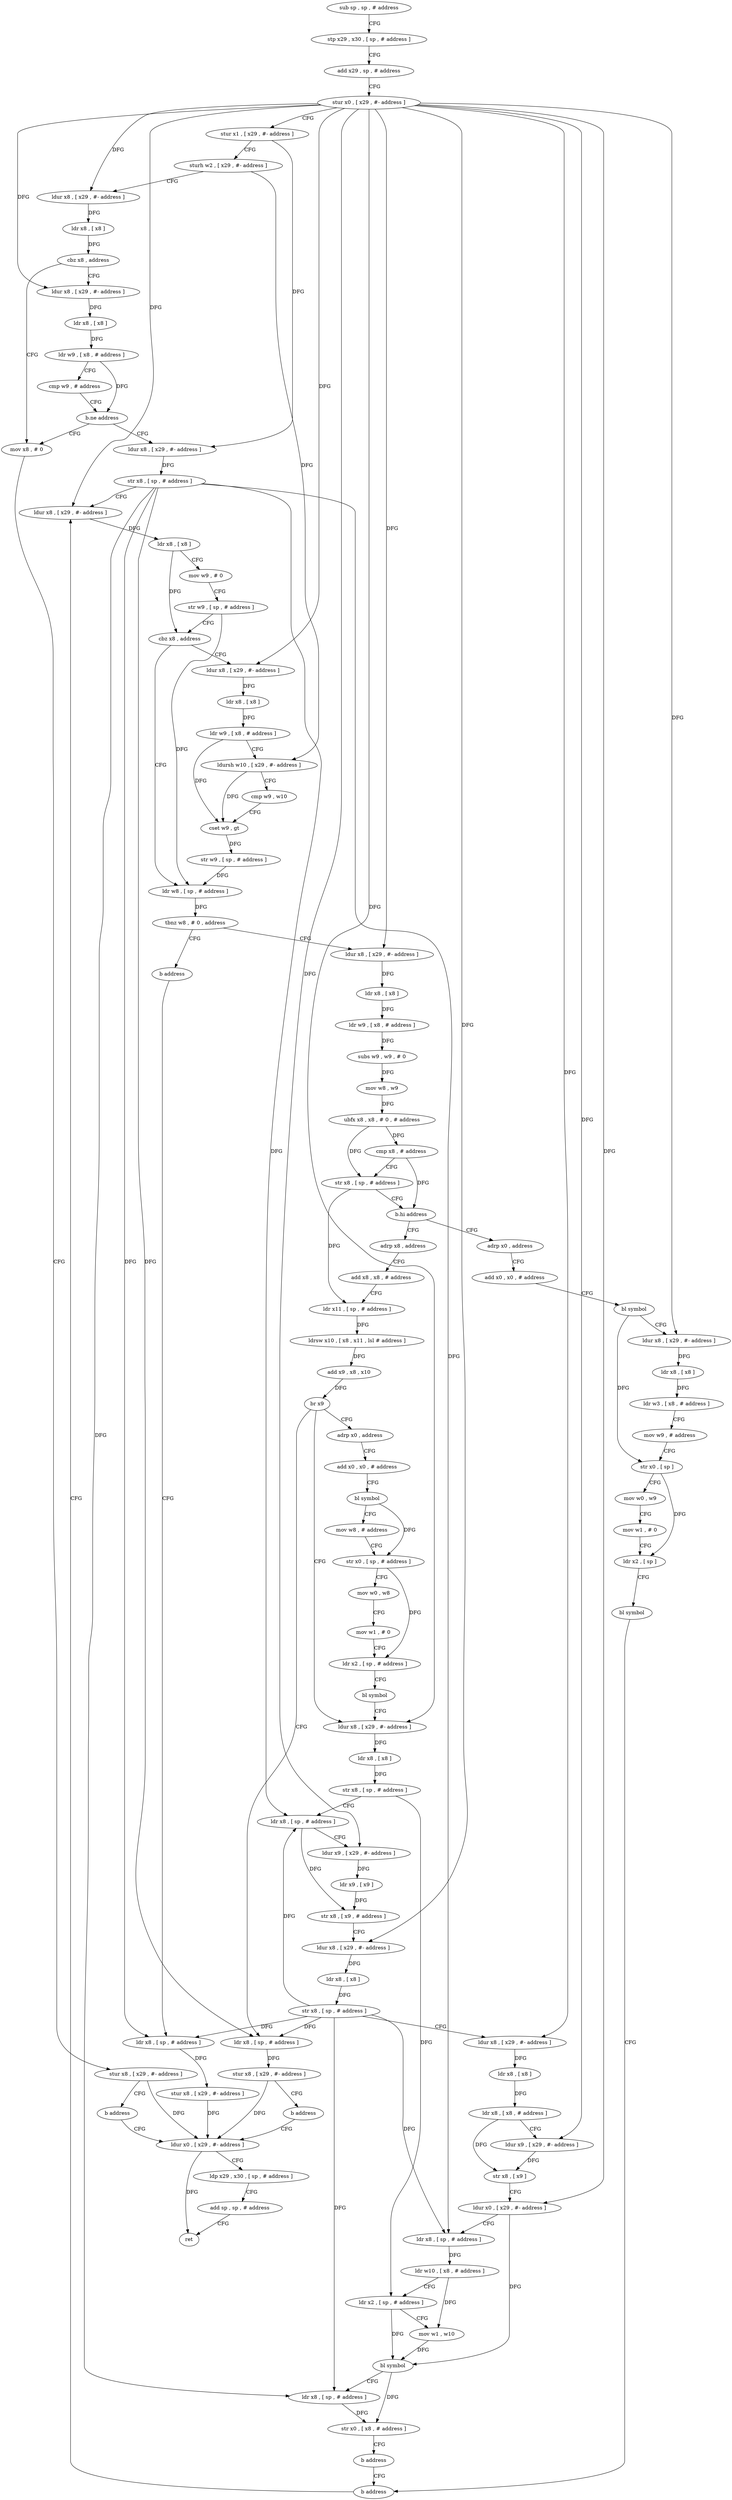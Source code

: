 digraph "func" {
"4239036" [label = "sub sp , sp , # address" ]
"4239040" [label = "stp x29 , x30 , [ sp , # address ]" ]
"4239044" [label = "add x29 , sp , # address" ]
"4239048" [label = "stur x0 , [ x29 , #- address ]" ]
"4239052" [label = "stur x1 , [ x29 , #- address ]" ]
"4239056" [label = "sturh w2 , [ x29 , #- address ]" ]
"4239060" [label = "ldur x8 , [ x29 , #- address ]" ]
"4239064" [label = "ldr x8 , [ x8 ]" ]
"4239068" [label = "cbz x8 , address" ]
"4239092" [label = "mov x8 , # 0" ]
"4239072" [label = "ldur x8 , [ x29 , #- address ]" ]
"4239096" [label = "stur x8 , [ x29 , #- address ]" ]
"4239100" [label = "b address" ]
"4239436" [label = "ldur x0 , [ x29 , #- address ]" ]
"4239076" [label = "ldr x8 , [ x8 ]" ]
"4239080" [label = "ldr w9 , [ x8 , # address ]" ]
"4239084" [label = "cmp w9 , # address" ]
"4239088" [label = "b.ne address" ]
"4239104" [label = "ldur x8 , [ x29 , #- address ]" ]
"4239440" [label = "ldp x29 , x30 , [ sp , # address ]" ]
"4239444" [label = "add sp , sp , # address" ]
"4239448" [label = "ret" ]
"4239108" [label = "str x8 , [ sp , # address ]" ]
"4239112" [label = "ldur x8 , [ x29 , #- address ]" ]
"4239160" [label = "ldr w8 , [ sp , # address ]" ]
"4239164" [label = "tbnz w8 , # 0 , address" ]
"4239172" [label = "ldur x8 , [ x29 , #- address ]" ]
"4239168" [label = "b address" ]
"4239132" [label = "ldur x8 , [ x29 , #- address ]" ]
"4239136" [label = "ldr x8 , [ x8 ]" ]
"4239140" [label = "ldr w9 , [ x8 , # address ]" ]
"4239144" [label = "ldursh w10 , [ x29 , #- address ]" ]
"4239148" [label = "cmp w9 , w10" ]
"4239152" [label = "cset w9 , gt" ]
"4239156" [label = "str w9 , [ sp , # address ]" ]
"4239176" [label = "ldr x8 , [ x8 ]" ]
"4239180" [label = "ldr w9 , [ x8 , # address ]" ]
"4239184" [label = "subs w9 , w9 , # 0" ]
"4239188" [label = "mov w8 , w9" ]
"4239192" [label = "ubfx x8 , x8 , # 0 , # address" ]
"4239196" [label = "cmp x8 , # address" ]
"4239200" [label = "str x8 , [ sp , # address ]" ]
"4239204" [label = "b.hi address" ]
"4239376" [label = "adrp x0 , address" ]
"4239208" [label = "adrp x8 , address" ]
"4239428" [label = "ldr x8 , [ sp , # address ]" ]
"4239380" [label = "add x0 , x0 , # address" ]
"4239384" [label = "bl symbol" ]
"4239388" [label = "ldur x8 , [ x29 , #- address ]" ]
"4239392" [label = "ldr x8 , [ x8 ]" ]
"4239396" [label = "ldr w3 , [ x8 , # address ]" ]
"4239400" [label = "mov w9 , # address" ]
"4239404" [label = "str x0 , [ sp ]" ]
"4239408" [label = "mov w0 , w9" ]
"4239412" [label = "mov w1 , # 0" ]
"4239416" [label = "ldr x2 , [ sp ]" ]
"4239420" [label = "bl symbol" ]
"4239424" [label = "b address" ]
"4239212" [label = "add x8 , x8 , # address" ]
"4239216" [label = "ldr x11 , [ sp , # address ]" ]
"4239220" [label = "ldrsw x10 , [ x8 , x11 , lsl # address ]" ]
"4239224" [label = "add x9 , x8 , x10" ]
"4239228" [label = "br x9" ]
"4239232" [label = "adrp x0 , address" ]
"4239268" [label = "ldur x8 , [ x29 , #- address ]" ]
"4239364" [label = "ldr x8 , [ sp , # address ]" ]
"4239432" [label = "stur x8 , [ x29 , #- address ]" ]
"4239116" [label = "ldr x8 , [ x8 ]" ]
"4239120" [label = "mov w9 , # 0" ]
"4239124" [label = "str w9 , [ sp , # address ]" ]
"4239128" [label = "cbz x8 , address" ]
"4239236" [label = "add x0 , x0 , # address" ]
"4239240" [label = "bl symbol" ]
"4239244" [label = "mov w8 , # address" ]
"4239248" [label = "str x0 , [ sp , # address ]" ]
"4239252" [label = "mov w0 , w8" ]
"4239256" [label = "mov w1 , # 0" ]
"4239260" [label = "ldr x2 , [ sp , # address ]" ]
"4239264" [label = "bl symbol" ]
"4239272" [label = "ldr x8 , [ x8 ]" ]
"4239276" [label = "str x8 , [ sp , # address ]" ]
"4239280" [label = "ldr x8 , [ sp , # address ]" ]
"4239284" [label = "ldur x9 , [ x29 , #- address ]" ]
"4239288" [label = "ldr x9 , [ x9 ]" ]
"4239292" [label = "str x8 , [ x9 , # address ]" ]
"4239296" [label = "ldur x8 , [ x29 , #- address ]" ]
"4239300" [label = "ldr x8 , [ x8 ]" ]
"4239304" [label = "str x8 , [ sp , # address ]" ]
"4239308" [label = "ldur x8 , [ x29 , #- address ]" ]
"4239312" [label = "ldr x8 , [ x8 ]" ]
"4239316" [label = "ldr x8 , [ x8 , # address ]" ]
"4239320" [label = "ldur x9 , [ x29 , #- address ]" ]
"4239324" [label = "str x8 , [ x9 ]" ]
"4239328" [label = "ldur x0 , [ x29 , #- address ]" ]
"4239332" [label = "ldr x8 , [ sp , # address ]" ]
"4239336" [label = "ldr w10 , [ x8 , # address ]" ]
"4239340" [label = "ldr x2 , [ sp , # address ]" ]
"4239344" [label = "mov w1 , w10" ]
"4239348" [label = "bl symbol" ]
"4239352" [label = "ldr x8 , [ sp , # address ]" ]
"4239356" [label = "str x0 , [ x8 , # address ]" ]
"4239360" [label = "b address" ]
"4239368" [label = "stur x8 , [ x29 , #- address ]" ]
"4239372" [label = "b address" ]
"4239036" -> "4239040" [ label = "CFG" ]
"4239040" -> "4239044" [ label = "CFG" ]
"4239044" -> "4239048" [ label = "CFG" ]
"4239048" -> "4239052" [ label = "CFG" ]
"4239048" -> "4239060" [ label = "DFG" ]
"4239048" -> "4239072" [ label = "DFG" ]
"4239048" -> "4239112" [ label = "DFG" ]
"4239048" -> "4239132" [ label = "DFG" ]
"4239048" -> "4239172" [ label = "DFG" ]
"4239048" -> "4239388" [ label = "DFG" ]
"4239048" -> "4239268" [ label = "DFG" ]
"4239048" -> "4239284" [ label = "DFG" ]
"4239048" -> "4239296" [ label = "DFG" ]
"4239048" -> "4239308" [ label = "DFG" ]
"4239048" -> "4239320" [ label = "DFG" ]
"4239048" -> "4239328" [ label = "DFG" ]
"4239052" -> "4239056" [ label = "CFG" ]
"4239052" -> "4239104" [ label = "DFG" ]
"4239056" -> "4239060" [ label = "CFG" ]
"4239056" -> "4239144" [ label = "DFG" ]
"4239060" -> "4239064" [ label = "DFG" ]
"4239064" -> "4239068" [ label = "DFG" ]
"4239068" -> "4239092" [ label = "CFG" ]
"4239068" -> "4239072" [ label = "CFG" ]
"4239092" -> "4239096" [ label = "CFG" ]
"4239072" -> "4239076" [ label = "DFG" ]
"4239096" -> "4239100" [ label = "CFG" ]
"4239096" -> "4239436" [ label = "DFG" ]
"4239100" -> "4239436" [ label = "CFG" ]
"4239436" -> "4239440" [ label = "CFG" ]
"4239436" -> "4239448" [ label = "DFG" ]
"4239076" -> "4239080" [ label = "DFG" ]
"4239080" -> "4239084" [ label = "CFG" ]
"4239080" -> "4239088" [ label = "DFG" ]
"4239084" -> "4239088" [ label = "CFG" ]
"4239088" -> "4239104" [ label = "CFG" ]
"4239088" -> "4239092" [ label = "CFG" ]
"4239104" -> "4239108" [ label = "DFG" ]
"4239440" -> "4239444" [ label = "CFG" ]
"4239444" -> "4239448" [ label = "CFG" ]
"4239108" -> "4239112" [ label = "CFG" ]
"4239108" -> "4239428" [ label = "DFG" ]
"4239108" -> "4239280" [ label = "DFG" ]
"4239108" -> "4239332" [ label = "DFG" ]
"4239108" -> "4239352" [ label = "DFG" ]
"4239108" -> "4239364" [ label = "DFG" ]
"4239112" -> "4239116" [ label = "DFG" ]
"4239160" -> "4239164" [ label = "DFG" ]
"4239164" -> "4239172" [ label = "CFG" ]
"4239164" -> "4239168" [ label = "CFG" ]
"4239172" -> "4239176" [ label = "DFG" ]
"4239168" -> "4239428" [ label = "CFG" ]
"4239132" -> "4239136" [ label = "DFG" ]
"4239136" -> "4239140" [ label = "DFG" ]
"4239140" -> "4239144" [ label = "CFG" ]
"4239140" -> "4239152" [ label = "DFG" ]
"4239144" -> "4239148" [ label = "CFG" ]
"4239144" -> "4239152" [ label = "DFG" ]
"4239148" -> "4239152" [ label = "CFG" ]
"4239152" -> "4239156" [ label = "DFG" ]
"4239156" -> "4239160" [ label = "DFG" ]
"4239176" -> "4239180" [ label = "DFG" ]
"4239180" -> "4239184" [ label = "DFG" ]
"4239184" -> "4239188" [ label = "DFG" ]
"4239188" -> "4239192" [ label = "DFG" ]
"4239192" -> "4239196" [ label = "DFG" ]
"4239192" -> "4239200" [ label = "DFG" ]
"4239196" -> "4239200" [ label = "CFG" ]
"4239196" -> "4239204" [ label = "DFG" ]
"4239200" -> "4239204" [ label = "CFG" ]
"4239200" -> "4239216" [ label = "DFG" ]
"4239204" -> "4239376" [ label = "CFG" ]
"4239204" -> "4239208" [ label = "CFG" ]
"4239376" -> "4239380" [ label = "CFG" ]
"4239208" -> "4239212" [ label = "CFG" ]
"4239428" -> "4239432" [ label = "DFG" ]
"4239380" -> "4239384" [ label = "CFG" ]
"4239384" -> "4239388" [ label = "CFG" ]
"4239384" -> "4239404" [ label = "DFG" ]
"4239388" -> "4239392" [ label = "DFG" ]
"4239392" -> "4239396" [ label = "DFG" ]
"4239396" -> "4239400" [ label = "CFG" ]
"4239400" -> "4239404" [ label = "CFG" ]
"4239404" -> "4239408" [ label = "CFG" ]
"4239404" -> "4239416" [ label = "DFG" ]
"4239408" -> "4239412" [ label = "CFG" ]
"4239412" -> "4239416" [ label = "CFG" ]
"4239416" -> "4239420" [ label = "CFG" ]
"4239420" -> "4239424" [ label = "CFG" ]
"4239424" -> "4239112" [ label = "CFG" ]
"4239212" -> "4239216" [ label = "CFG" ]
"4239216" -> "4239220" [ label = "DFG" ]
"4239220" -> "4239224" [ label = "DFG" ]
"4239224" -> "4239228" [ label = "DFG" ]
"4239228" -> "4239232" [ label = "CFG" ]
"4239228" -> "4239268" [ label = "CFG" ]
"4239228" -> "4239364" [ label = "CFG" ]
"4239232" -> "4239236" [ label = "CFG" ]
"4239268" -> "4239272" [ label = "DFG" ]
"4239364" -> "4239368" [ label = "DFG" ]
"4239432" -> "4239436" [ label = "DFG" ]
"4239116" -> "4239120" [ label = "CFG" ]
"4239116" -> "4239128" [ label = "DFG" ]
"4239120" -> "4239124" [ label = "CFG" ]
"4239124" -> "4239128" [ label = "CFG" ]
"4239124" -> "4239160" [ label = "DFG" ]
"4239128" -> "4239160" [ label = "CFG" ]
"4239128" -> "4239132" [ label = "CFG" ]
"4239236" -> "4239240" [ label = "CFG" ]
"4239240" -> "4239244" [ label = "CFG" ]
"4239240" -> "4239248" [ label = "DFG" ]
"4239244" -> "4239248" [ label = "CFG" ]
"4239248" -> "4239252" [ label = "CFG" ]
"4239248" -> "4239260" [ label = "DFG" ]
"4239252" -> "4239256" [ label = "CFG" ]
"4239256" -> "4239260" [ label = "CFG" ]
"4239260" -> "4239264" [ label = "CFG" ]
"4239264" -> "4239268" [ label = "CFG" ]
"4239272" -> "4239276" [ label = "DFG" ]
"4239276" -> "4239280" [ label = "CFG" ]
"4239276" -> "4239340" [ label = "DFG" ]
"4239280" -> "4239284" [ label = "CFG" ]
"4239280" -> "4239292" [ label = "DFG" ]
"4239284" -> "4239288" [ label = "DFG" ]
"4239288" -> "4239292" [ label = "DFG" ]
"4239292" -> "4239296" [ label = "CFG" ]
"4239296" -> "4239300" [ label = "DFG" ]
"4239300" -> "4239304" [ label = "DFG" ]
"4239304" -> "4239308" [ label = "CFG" ]
"4239304" -> "4239428" [ label = "DFG" ]
"4239304" -> "4239280" [ label = "DFG" ]
"4239304" -> "4239332" [ label = "DFG" ]
"4239304" -> "4239352" [ label = "DFG" ]
"4239304" -> "4239364" [ label = "DFG" ]
"4239308" -> "4239312" [ label = "DFG" ]
"4239312" -> "4239316" [ label = "DFG" ]
"4239316" -> "4239320" [ label = "CFG" ]
"4239316" -> "4239324" [ label = "DFG" ]
"4239320" -> "4239324" [ label = "DFG" ]
"4239324" -> "4239328" [ label = "CFG" ]
"4239328" -> "4239332" [ label = "CFG" ]
"4239328" -> "4239348" [ label = "DFG" ]
"4239332" -> "4239336" [ label = "DFG" ]
"4239336" -> "4239340" [ label = "CFG" ]
"4239336" -> "4239344" [ label = "DFG" ]
"4239340" -> "4239344" [ label = "CFG" ]
"4239340" -> "4239348" [ label = "DFG" ]
"4239344" -> "4239348" [ label = "DFG" ]
"4239348" -> "4239352" [ label = "CFG" ]
"4239348" -> "4239356" [ label = "DFG" ]
"4239352" -> "4239356" [ label = "DFG" ]
"4239356" -> "4239360" [ label = "CFG" ]
"4239360" -> "4239424" [ label = "CFG" ]
"4239368" -> "4239372" [ label = "CFG" ]
"4239368" -> "4239436" [ label = "DFG" ]
"4239372" -> "4239436" [ label = "CFG" ]
}
